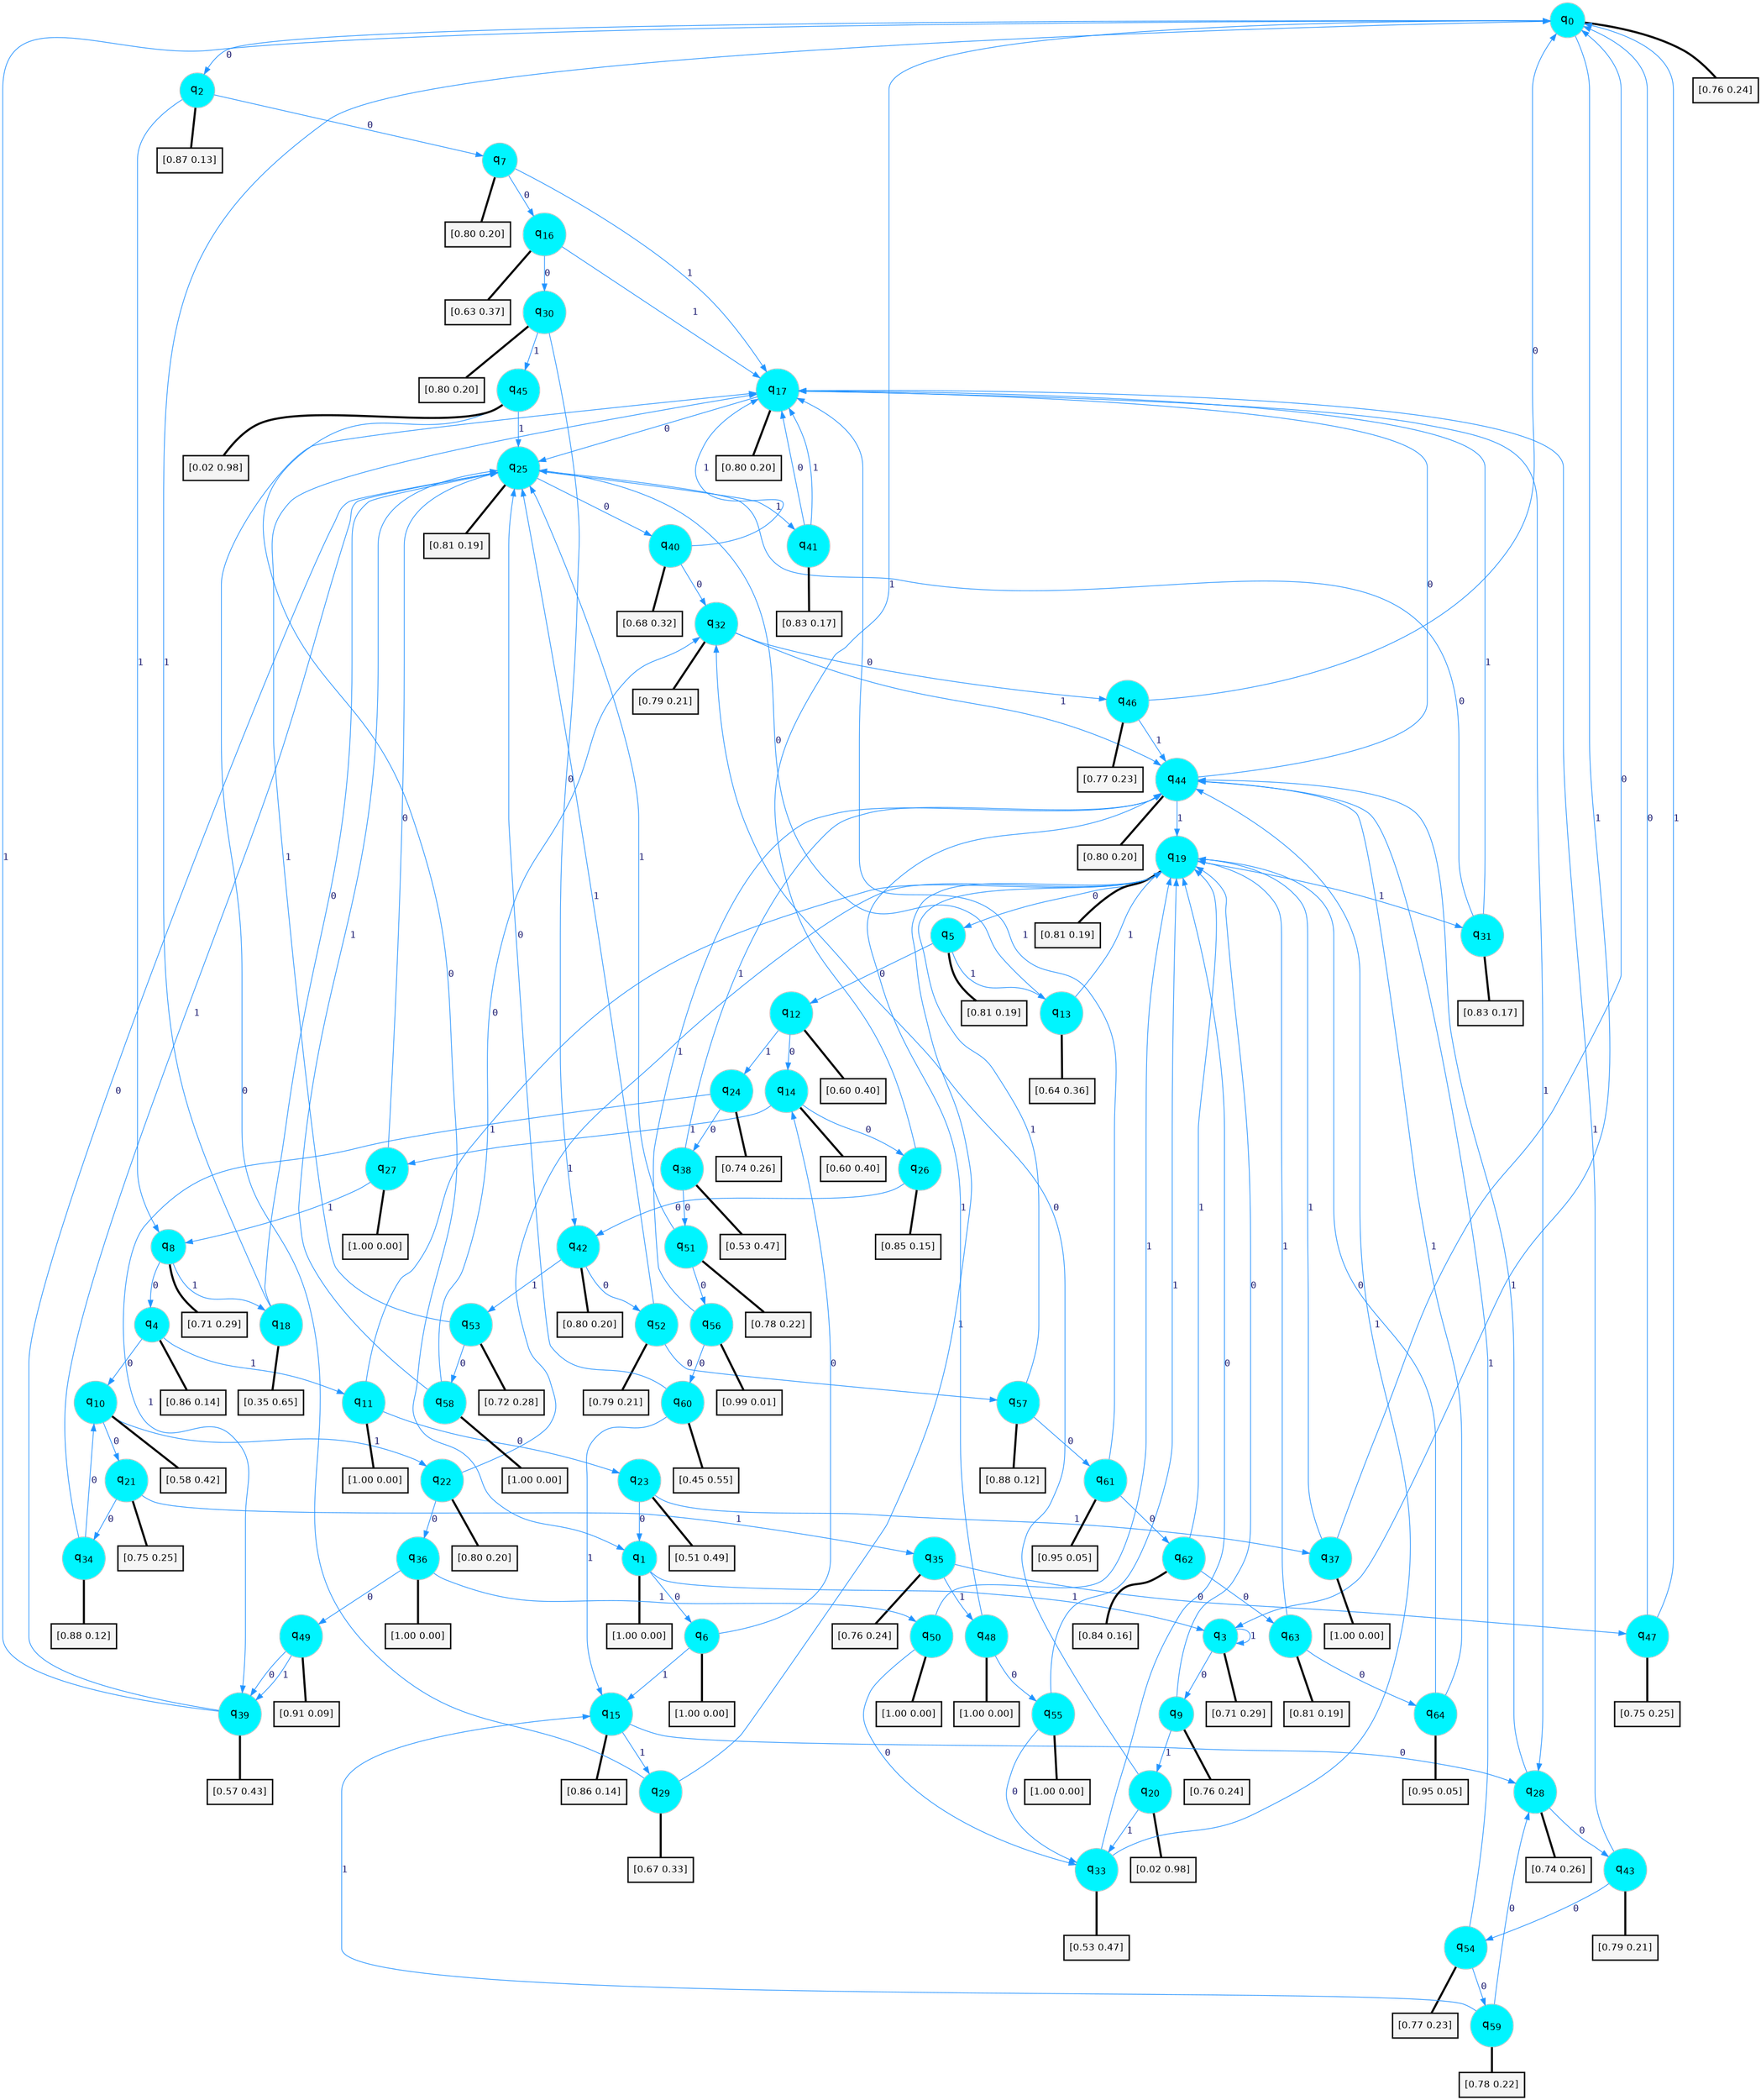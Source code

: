 digraph G {
graph [
bgcolor=transparent, dpi=300, rankdir=TD, size="40,25"];
node [
color=gray, fillcolor=turquoise1, fontcolor=black, fontname=Helvetica, fontsize=16, fontweight=bold, shape=circle, style=filled];
edge [
arrowsize=1, color=dodgerblue1, fontcolor=midnightblue, fontname=courier, fontweight=bold, penwidth=1, style=solid, weight=20];
0[label=<q<SUB>0</SUB>>];
1[label=<q<SUB>1</SUB>>];
2[label=<q<SUB>2</SUB>>];
3[label=<q<SUB>3</SUB>>];
4[label=<q<SUB>4</SUB>>];
5[label=<q<SUB>5</SUB>>];
6[label=<q<SUB>6</SUB>>];
7[label=<q<SUB>7</SUB>>];
8[label=<q<SUB>8</SUB>>];
9[label=<q<SUB>9</SUB>>];
10[label=<q<SUB>10</SUB>>];
11[label=<q<SUB>11</SUB>>];
12[label=<q<SUB>12</SUB>>];
13[label=<q<SUB>13</SUB>>];
14[label=<q<SUB>14</SUB>>];
15[label=<q<SUB>15</SUB>>];
16[label=<q<SUB>16</SUB>>];
17[label=<q<SUB>17</SUB>>];
18[label=<q<SUB>18</SUB>>];
19[label=<q<SUB>19</SUB>>];
20[label=<q<SUB>20</SUB>>];
21[label=<q<SUB>21</SUB>>];
22[label=<q<SUB>22</SUB>>];
23[label=<q<SUB>23</SUB>>];
24[label=<q<SUB>24</SUB>>];
25[label=<q<SUB>25</SUB>>];
26[label=<q<SUB>26</SUB>>];
27[label=<q<SUB>27</SUB>>];
28[label=<q<SUB>28</SUB>>];
29[label=<q<SUB>29</SUB>>];
30[label=<q<SUB>30</SUB>>];
31[label=<q<SUB>31</SUB>>];
32[label=<q<SUB>32</SUB>>];
33[label=<q<SUB>33</SUB>>];
34[label=<q<SUB>34</SUB>>];
35[label=<q<SUB>35</SUB>>];
36[label=<q<SUB>36</SUB>>];
37[label=<q<SUB>37</SUB>>];
38[label=<q<SUB>38</SUB>>];
39[label=<q<SUB>39</SUB>>];
40[label=<q<SUB>40</SUB>>];
41[label=<q<SUB>41</SUB>>];
42[label=<q<SUB>42</SUB>>];
43[label=<q<SUB>43</SUB>>];
44[label=<q<SUB>44</SUB>>];
45[label=<q<SUB>45</SUB>>];
46[label=<q<SUB>46</SUB>>];
47[label=<q<SUB>47</SUB>>];
48[label=<q<SUB>48</SUB>>];
49[label=<q<SUB>49</SUB>>];
50[label=<q<SUB>50</SUB>>];
51[label=<q<SUB>51</SUB>>];
52[label=<q<SUB>52</SUB>>];
53[label=<q<SUB>53</SUB>>];
54[label=<q<SUB>54</SUB>>];
55[label=<q<SUB>55</SUB>>];
56[label=<q<SUB>56</SUB>>];
57[label=<q<SUB>57</SUB>>];
58[label=<q<SUB>58</SUB>>];
59[label=<q<SUB>59</SUB>>];
60[label=<q<SUB>60</SUB>>];
61[label=<q<SUB>61</SUB>>];
62[label=<q<SUB>62</SUB>>];
63[label=<q<SUB>63</SUB>>];
64[label=<q<SUB>64</SUB>>];
65[label="[0.76 0.24]", shape=box,fontcolor=black, fontname=Helvetica, fontsize=14, penwidth=2, fillcolor=whitesmoke,color=black];
66[label="[1.00 0.00]", shape=box,fontcolor=black, fontname=Helvetica, fontsize=14, penwidth=2, fillcolor=whitesmoke,color=black];
67[label="[0.87 0.13]", shape=box,fontcolor=black, fontname=Helvetica, fontsize=14, penwidth=2, fillcolor=whitesmoke,color=black];
68[label="[0.71 0.29]", shape=box,fontcolor=black, fontname=Helvetica, fontsize=14, penwidth=2, fillcolor=whitesmoke,color=black];
69[label="[0.86 0.14]", shape=box,fontcolor=black, fontname=Helvetica, fontsize=14, penwidth=2, fillcolor=whitesmoke,color=black];
70[label="[0.81 0.19]", shape=box,fontcolor=black, fontname=Helvetica, fontsize=14, penwidth=2, fillcolor=whitesmoke,color=black];
71[label="[1.00 0.00]", shape=box,fontcolor=black, fontname=Helvetica, fontsize=14, penwidth=2, fillcolor=whitesmoke,color=black];
72[label="[0.80 0.20]", shape=box,fontcolor=black, fontname=Helvetica, fontsize=14, penwidth=2, fillcolor=whitesmoke,color=black];
73[label="[0.71 0.29]", shape=box,fontcolor=black, fontname=Helvetica, fontsize=14, penwidth=2, fillcolor=whitesmoke,color=black];
74[label="[0.76 0.24]", shape=box,fontcolor=black, fontname=Helvetica, fontsize=14, penwidth=2, fillcolor=whitesmoke,color=black];
75[label="[0.58 0.42]", shape=box,fontcolor=black, fontname=Helvetica, fontsize=14, penwidth=2, fillcolor=whitesmoke,color=black];
76[label="[1.00 0.00]", shape=box,fontcolor=black, fontname=Helvetica, fontsize=14, penwidth=2, fillcolor=whitesmoke,color=black];
77[label="[0.60 0.40]", shape=box,fontcolor=black, fontname=Helvetica, fontsize=14, penwidth=2, fillcolor=whitesmoke,color=black];
78[label="[0.64 0.36]", shape=box,fontcolor=black, fontname=Helvetica, fontsize=14, penwidth=2, fillcolor=whitesmoke,color=black];
79[label="[0.60 0.40]", shape=box,fontcolor=black, fontname=Helvetica, fontsize=14, penwidth=2, fillcolor=whitesmoke,color=black];
80[label="[0.86 0.14]", shape=box,fontcolor=black, fontname=Helvetica, fontsize=14, penwidth=2, fillcolor=whitesmoke,color=black];
81[label="[0.63 0.37]", shape=box,fontcolor=black, fontname=Helvetica, fontsize=14, penwidth=2, fillcolor=whitesmoke,color=black];
82[label="[0.80 0.20]", shape=box,fontcolor=black, fontname=Helvetica, fontsize=14, penwidth=2, fillcolor=whitesmoke,color=black];
83[label="[0.35 0.65]", shape=box,fontcolor=black, fontname=Helvetica, fontsize=14, penwidth=2, fillcolor=whitesmoke,color=black];
84[label="[0.81 0.19]", shape=box,fontcolor=black, fontname=Helvetica, fontsize=14, penwidth=2, fillcolor=whitesmoke,color=black];
85[label="[0.02 0.98]", shape=box,fontcolor=black, fontname=Helvetica, fontsize=14, penwidth=2, fillcolor=whitesmoke,color=black];
86[label="[0.75 0.25]", shape=box,fontcolor=black, fontname=Helvetica, fontsize=14, penwidth=2, fillcolor=whitesmoke,color=black];
87[label="[0.80 0.20]", shape=box,fontcolor=black, fontname=Helvetica, fontsize=14, penwidth=2, fillcolor=whitesmoke,color=black];
88[label="[0.51 0.49]", shape=box,fontcolor=black, fontname=Helvetica, fontsize=14, penwidth=2, fillcolor=whitesmoke,color=black];
89[label="[0.74 0.26]", shape=box,fontcolor=black, fontname=Helvetica, fontsize=14, penwidth=2, fillcolor=whitesmoke,color=black];
90[label="[0.81 0.19]", shape=box,fontcolor=black, fontname=Helvetica, fontsize=14, penwidth=2, fillcolor=whitesmoke,color=black];
91[label="[0.85 0.15]", shape=box,fontcolor=black, fontname=Helvetica, fontsize=14, penwidth=2, fillcolor=whitesmoke,color=black];
92[label="[1.00 0.00]", shape=box,fontcolor=black, fontname=Helvetica, fontsize=14, penwidth=2, fillcolor=whitesmoke,color=black];
93[label="[0.74 0.26]", shape=box,fontcolor=black, fontname=Helvetica, fontsize=14, penwidth=2, fillcolor=whitesmoke,color=black];
94[label="[0.67 0.33]", shape=box,fontcolor=black, fontname=Helvetica, fontsize=14, penwidth=2, fillcolor=whitesmoke,color=black];
95[label="[0.80 0.20]", shape=box,fontcolor=black, fontname=Helvetica, fontsize=14, penwidth=2, fillcolor=whitesmoke,color=black];
96[label="[0.83 0.17]", shape=box,fontcolor=black, fontname=Helvetica, fontsize=14, penwidth=2, fillcolor=whitesmoke,color=black];
97[label="[0.79 0.21]", shape=box,fontcolor=black, fontname=Helvetica, fontsize=14, penwidth=2, fillcolor=whitesmoke,color=black];
98[label="[0.53 0.47]", shape=box,fontcolor=black, fontname=Helvetica, fontsize=14, penwidth=2, fillcolor=whitesmoke,color=black];
99[label="[0.88 0.12]", shape=box,fontcolor=black, fontname=Helvetica, fontsize=14, penwidth=2, fillcolor=whitesmoke,color=black];
100[label="[0.76 0.24]", shape=box,fontcolor=black, fontname=Helvetica, fontsize=14, penwidth=2, fillcolor=whitesmoke,color=black];
101[label="[1.00 0.00]", shape=box,fontcolor=black, fontname=Helvetica, fontsize=14, penwidth=2, fillcolor=whitesmoke,color=black];
102[label="[1.00 0.00]", shape=box,fontcolor=black, fontname=Helvetica, fontsize=14, penwidth=2, fillcolor=whitesmoke,color=black];
103[label="[0.53 0.47]", shape=box,fontcolor=black, fontname=Helvetica, fontsize=14, penwidth=2, fillcolor=whitesmoke,color=black];
104[label="[0.57 0.43]", shape=box,fontcolor=black, fontname=Helvetica, fontsize=14, penwidth=2, fillcolor=whitesmoke,color=black];
105[label="[0.68 0.32]", shape=box,fontcolor=black, fontname=Helvetica, fontsize=14, penwidth=2, fillcolor=whitesmoke,color=black];
106[label="[0.83 0.17]", shape=box,fontcolor=black, fontname=Helvetica, fontsize=14, penwidth=2, fillcolor=whitesmoke,color=black];
107[label="[0.80 0.20]", shape=box,fontcolor=black, fontname=Helvetica, fontsize=14, penwidth=2, fillcolor=whitesmoke,color=black];
108[label="[0.79 0.21]", shape=box,fontcolor=black, fontname=Helvetica, fontsize=14, penwidth=2, fillcolor=whitesmoke,color=black];
109[label="[0.80 0.20]", shape=box,fontcolor=black, fontname=Helvetica, fontsize=14, penwidth=2, fillcolor=whitesmoke,color=black];
110[label="[0.02 0.98]", shape=box,fontcolor=black, fontname=Helvetica, fontsize=14, penwidth=2, fillcolor=whitesmoke,color=black];
111[label="[0.77 0.23]", shape=box,fontcolor=black, fontname=Helvetica, fontsize=14, penwidth=2, fillcolor=whitesmoke,color=black];
112[label="[0.75 0.25]", shape=box,fontcolor=black, fontname=Helvetica, fontsize=14, penwidth=2, fillcolor=whitesmoke,color=black];
113[label="[1.00 0.00]", shape=box,fontcolor=black, fontname=Helvetica, fontsize=14, penwidth=2, fillcolor=whitesmoke,color=black];
114[label="[0.91 0.09]", shape=box,fontcolor=black, fontname=Helvetica, fontsize=14, penwidth=2, fillcolor=whitesmoke,color=black];
115[label="[1.00 0.00]", shape=box,fontcolor=black, fontname=Helvetica, fontsize=14, penwidth=2, fillcolor=whitesmoke,color=black];
116[label="[0.78 0.22]", shape=box,fontcolor=black, fontname=Helvetica, fontsize=14, penwidth=2, fillcolor=whitesmoke,color=black];
117[label="[0.79 0.21]", shape=box,fontcolor=black, fontname=Helvetica, fontsize=14, penwidth=2, fillcolor=whitesmoke,color=black];
118[label="[0.72 0.28]", shape=box,fontcolor=black, fontname=Helvetica, fontsize=14, penwidth=2, fillcolor=whitesmoke,color=black];
119[label="[0.77 0.23]", shape=box,fontcolor=black, fontname=Helvetica, fontsize=14, penwidth=2, fillcolor=whitesmoke,color=black];
120[label="[1.00 0.00]", shape=box,fontcolor=black, fontname=Helvetica, fontsize=14, penwidth=2, fillcolor=whitesmoke,color=black];
121[label="[0.99 0.01]", shape=box,fontcolor=black, fontname=Helvetica, fontsize=14, penwidth=2, fillcolor=whitesmoke,color=black];
122[label="[0.88 0.12]", shape=box,fontcolor=black, fontname=Helvetica, fontsize=14, penwidth=2, fillcolor=whitesmoke,color=black];
123[label="[1.00 0.00]", shape=box,fontcolor=black, fontname=Helvetica, fontsize=14, penwidth=2, fillcolor=whitesmoke,color=black];
124[label="[0.78 0.22]", shape=box,fontcolor=black, fontname=Helvetica, fontsize=14, penwidth=2, fillcolor=whitesmoke,color=black];
125[label="[0.45 0.55]", shape=box,fontcolor=black, fontname=Helvetica, fontsize=14, penwidth=2, fillcolor=whitesmoke,color=black];
126[label="[0.95 0.05]", shape=box,fontcolor=black, fontname=Helvetica, fontsize=14, penwidth=2, fillcolor=whitesmoke,color=black];
127[label="[0.84 0.16]", shape=box,fontcolor=black, fontname=Helvetica, fontsize=14, penwidth=2, fillcolor=whitesmoke,color=black];
128[label="[0.81 0.19]", shape=box,fontcolor=black, fontname=Helvetica, fontsize=14, penwidth=2, fillcolor=whitesmoke,color=black];
129[label="[0.95 0.05]", shape=box,fontcolor=black, fontname=Helvetica, fontsize=14, penwidth=2, fillcolor=whitesmoke,color=black];
0->2 [label=0];
0->3 [label=1];
0->65 [arrowhead=none, penwidth=3,color=black];
1->6 [label=0];
1->3 [label=1];
1->66 [arrowhead=none, penwidth=3,color=black];
2->7 [label=0];
2->8 [label=1];
2->67 [arrowhead=none, penwidth=3,color=black];
3->9 [label=0];
3->3 [label=1];
3->68 [arrowhead=none, penwidth=3,color=black];
4->10 [label=0];
4->11 [label=1];
4->69 [arrowhead=none, penwidth=3,color=black];
5->12 [label=0];
5->13 [label=1];
5->70 [arrowhead=none, penwidth=3,color=black];
6->14 [label=0];
6->15 [label=1];
6->71 [arrowhead=none, penwidth=3,color=black];
7->16 [label=0];
7->17 [label=1];
7->72 [arrowhead=none, penwidth=3,color=black];
8->4 [label=0];
8->18 [label=1];
8->73 [arrowhead=none, penwidth=3,color=black];
9->19 [label=0];
9->20 [label=1];
9->74 [arrowhead=none, penwidth=3,color=black];
10->21 [label=0];
10->22 [label=1];
10->75 [arrowhead=none, penwidth=3,color=black];
11->23 [label=0];
11->19 [label=1];
11->76 [arrowhead=none, penwidth=3,color=black];
12->14 [label=0];
12->24 [label=1];
12->77 [arrowhead=none, penwidth=3,color=black];
13->25 [label=0];
13->19 [label=1];
13->78 [arrowhead=none, penwidth=3,color=black];
14->26 [label=0];
14->27 [label=1];
14->79 [arrowhead=none, penwidth=3,color=black];
15->28 [label=0];
15->29 [label=1];
15->80 [arrowhead=none, penwidth=3,color=black];
16->30 [label=0];
16->17 [label=1];
16->81 [arrowhead=none, penwidth=3,color=black];
17->25 [label=0];
17->28 [label=1];
17->82 [arrowhead=none, penwidth=3,color=black];
18->25 [label=0];
18->0 [label=1];
18->83 [arrowhead=none, penwidth=3,color=black];
19->5 [label=0];
19->31 [label=1];
19->84 [arrowhead=none, penwidth=3,color=black];
20->32 [label=0];
20->33 [label=1];
20->85 [arrowhead=none, penwidth=3,color=black];
21->34 [label=0];
21->35 [label=1];
21->86 [arrowhead=none, penwidth=3,color=black];
22->36 [label=0];
22->19 [label=1];
22->87 [arrowhead=none, penwidth=3,color=black];
23->1 [label=0];
23->37 [label=1];
23->88 [arrowhead=none, penwidth=3,color=black];
24->38 [label=0];
24->39 [label=1];
24->89 [arrowhead=none, penwidth=3,color=black];
25->40 [label=0];
25->41 [label=1];
25->90 [arrowhead=none, penwidth=3,color=black];
26->42 [label=0];
26->0 [label=1];
26->91 [arrowhead=none, penwidth=3,color=black];
27->25 [label=0];
27->8 [label=1];
27->92 [arrowhead=none, penwidth=3,color=black];
28->43 [label=0];
28->44 [label=1];
28->93 [arrowhead=none, penwidth=3,color=black];
29->17 [label=0];
29->19 [label=1];
29->94 [arrowhead=none, penwidth=3,color=black];
30->42 [label=0];
30->45 [label=1];
30->95 [arrowhead=none, penwidth=3,color=black];
31->25 [label=0];
31->17 [label=1];
31->96 [arrowhead=none, penwidth=3,color=black];
32->46 [label=0];
32->44 [label=1];
32->97 [arrowhead=none, penwidth=3,color=black];
33->19 [label=0];
33->44 [label=1];
33->98 [arrowhead=none, penwidth=3,color=black];
34->10 [label=0];
34->25 [label=1];
34->99 [arrowhead=none, penwidth=3,color=black];
35->47 [label=0];
35->48 [label=1];
35->100 [arrowhead=none, penwidth=3,color=black];
36->49 [label=0];
36->50 [label=1];
36->101 [arrowhead=none, penwidth=3,color=black];
37->0 [label=0];
37->19 [label=1];
37->102 [arrowhead=none, penwidth=3,color=black];
38->51 [label=0];
38->44 [label=1];
38->103 [arrowhead=none, penwidth=3,color=black];
39->25 [label=0];
39->0 [label=1];
39->104 [arrowhead=none, penwidth=3,color=black];
40->32 [label=0];
40->17 [label=1];
40->105 [arrowhead=none, penwidth=3,color=black];
41->17 [label=0];
41->17 [label=1];
41->106 [arrowhead=none, penwidth=3,color=black];
42->52 [label=0];
42->53 [label=1];
42->107 [arrowhead=none, penwidth=3,color=black];
43->54 [label=0];
43->17 [label=1];
43->108 [arrowhead=none, penwidth=3,color=black];
44->17 [label=0];
44->19 [label=1];
44->109 [arrowhead=none, penwidth=3,color=black];
45->1 [label=0];
45->25 [label=1];
45->110 [arrowhead=none, penwidth=3,color=black];
46->0 [label=0];
46->44 [label=1];
46->111 [arrowhead=none, penwidth=3,color=black];
47->0 [label=0];
47->0 [label=1];
47->112 [arrowhead=none, penwidth=3,color=black];
48->55 [label=0];
48->44 [label=1];
48->113 [arrowhead=none, penwidth=3,color=black];
49->39 [label=0];
49->39 [label=1];
49->114 [arrowhead=none, penwidth=3,color=black];
50->33 [label=0];
50->19 [label=1];
50->115 [arrowhead=none, penwidth=3,color=black];
51->56 [label=0];
51->25 [label=1];
51->116 [arrowhead=none, penwidth=3,color=black];
52->57 [label=0];
52->25 [label=1];
52->117 [arrowhead=none, penwidth=3,color=black];
53->58 [label=0];
53->17 [label=1];
53->118 [arrowhead=none, penwidth=3,color=black];
54->59 [label=0];
54->44 [label=1];
54->119 [arrowhead=none, penwidth=3,color=black];
55->33 [label=0];
55->19 [label=1];
55->120 [arrowhead=none, penwidth=3,color=black];
56->60 [label=0];
56->44 [label=1];
56->121 [arrowhead=none, penwidth=3,color=black];
57->61 [label=0];
57->19 [label=1];
57->122 [arrowhead=none, penwidth=3,color=black];
58->32 [label=0];
58->25 [label=1];
58->123 [arrowhead=none, penwidth=3,color=black];
59->28 [label=0];
59->15 [label=1];
59->124 [arrowhead=none, penwidth=3,color=black];
60->25 [label=0];
60->15 [label=1];
60->125 [arrowhead=none, penwidth=3,color=black];
61->62 [label=0];
61->17 [label=1];
61->126 [arrowhead=none, penwidth=3,color=black];
62->63 [label=0];
62->19 [label=1];
62->127 [arrowhead=none, penwidth=3,color=black];
63->64 [label=0];
63->19 [label=1];
63->128 [arrowhead=none, penwidth=3,color=black];
64->19 [label=0];
64->44 [label=1];
64->129 [arrowhead=none, penwidth=3,color=black];
}
